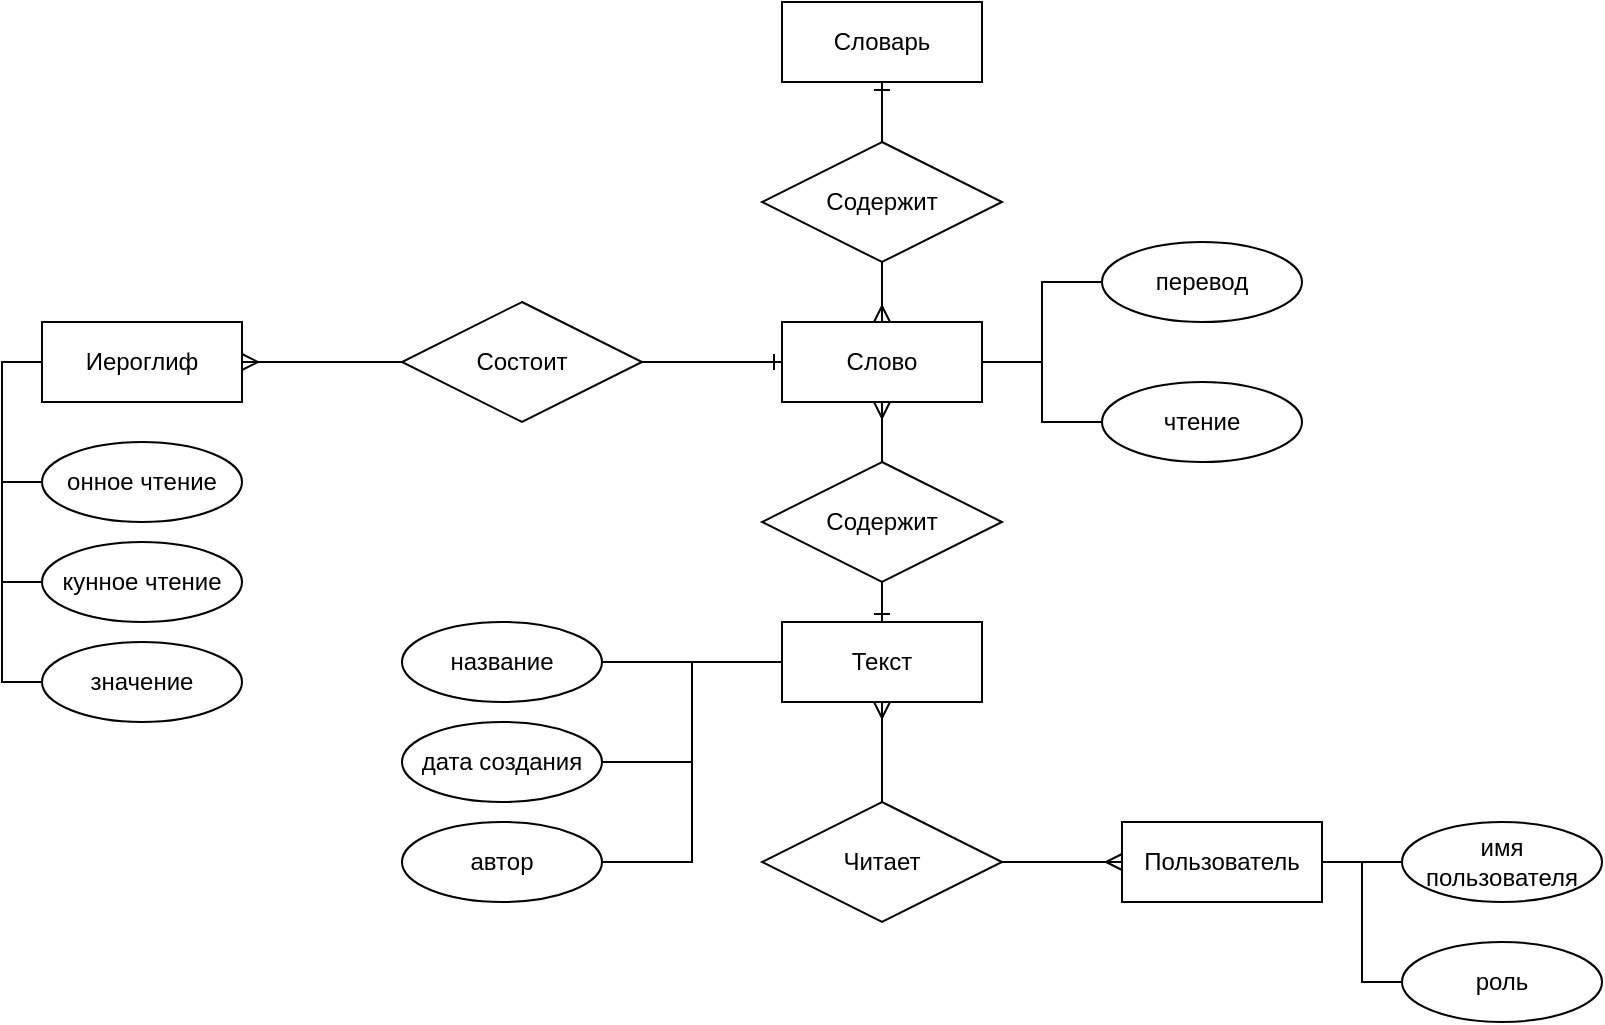 <mxfile version="21.2.8" type="device" pages="5">
  <diagram id="XTMppJTpt8pJ6Cv1bxBg" name="er">
    <mxGraphModel dx="1434" dy="1857" grid="1" gridSize="10" guides="1" tooltips="1" connect="1" arrows="1" fold="1" page="1" pageScale="1" pageWidth="850" pageHeight="1100" math="0" shadow="0">
      <root>
        <mxCell id="0" />
        <mxCell id="1" parent="0" />
        <mxCell id="jDNQtdLJgMR_1-DOhd2w-3" style="edgeStyle=orthogonalEdgeStyle;rounded=0;orthogonalLoop=1;jettySize=auto;html=1;startArrow=ERone;startFill=0;endArrow=ERmany;endFill=0;" parent="1" source="jDNQtdLJgMR_1-DOhd2w-2" target="jDNQtdLJgMR_1-DOhd2w-1" edge="1">
          <mxGeometry relative="1" as="geometry" />
        </mxCell>
        <mxCell id="jDNQtdLJgMR_1-DOhd2w-20" style="edgeStyle=orthogonalEdgeStyle;rounded=0;orthogonalLoop=1;jettySize=auto;html=1;entryX=0;entryY=0.5;entryDx=0;entryDy=0;startArrow=none;startFill=0;endArrow=none;endFill=0;" parent="1" source="jDNQtdLJgMR_1-DOhd2w-1" target="jDNQtdLJgMR_1-DOhd2w-7" edge="1">
          <mxGeometry relative="1" as="geometry">
            <Array as="points">
              <mxPoint x="100" y="140" />
              <mxPoint x="100" y="200" />
            </Array>
          </mxGeometry>
        </mxCell>
        <mxCell id="jDNQtdLJgMR_1-DOhd2w-21" style="edgeStyle=orthogonalEdgeStyle;rounded=0;orthogonalLoop=1;jettySize=auto;html=1;entryX=0;entryY=0.5;entryDx=0;entryDy=0;startArrow=none;startFill=0;endArrow=none;endFill=0;" parent="1" source="jDNQtdLJgMR_1-DOhd2w-1" target="jDNQtdLJgMR_1-DOhd2w-6" edge="1">
          <mxGeometry relative="1" as="geometry">
            <Array as="points">
              <mxPoint x="100" y="140" />
              <mxPoint x="100" y="250" />
            </Array>
          </mxGeometry>
        </mxCell>
        <mxCell id="jDNQtdLJgMR_1-DOhd2w-22" style="edgeStyle=orthogonalEdgeStyle;rounded=0;orthogonalLoop=1;jettySize=auto;html=1;entryX=0;entryY=0.5;entryDx=0;entryDy=0;startArrow=none;startFill=0;endArrow=none;endFill=0;" parent="1" source="jDNQtdLJgMR_1-DOhd2w-1" target="jDNQtdLJgMR_1-DOhd2w-5" edge="1">
          <mxGeometry relative="1" as="geometry">
            <Array as="points">
              <mxPoint x="100" y="140" />
              <mxPoint x="100" y="300" />
            </Array>
          </mxGeometry>
        </mxCell>
        <mxCell id="jDNQtdLJgMR_1-DOhd2w-1" value="Иероглиф" style="whiteSpace=wrap;html=1;align=center;" parent="1" vertex="1">
          <mxGeometry x="120" y="120" width="100" height="40" as="geometry" />
        </mxCell>
        <mxCell id="jDNQtdLJgMR_1-DOhd2w-11" style="edgeStyle=orthogonalEdgeStyle;rounded=0;orthogonalLoop=1;jettySize=auto;html=1;startArrow=ERone;startFill=0;endArrow=ERmany;endFill=0;" parent="1" source="jDNQtdLJgMR_1-DOhd2w-10" target="jDNQtdLJgMR_1-DOhd2w-2" edge="1">
          <mxGeometry relative="1" as="geometry" />
        </mxCell>
        <mxCell id="jDNQtdLJgMR_1-DOhd2w-29" style="edgeStyle=orthogonalEdgeStyle;rounded=0;orthogonalLoop=1;jettySize=auto;html=1;startArrow=none;startFill=0;endArrow=none;endFill=0;" parent="1" source="jDNQtdLJgMR_1-DOhd2w-2" target="jDNQtdLJgMR_1-DOhd2w-27" edge="1">
          <mxGeometry relative="1" as="geometry" />
        </mxCell>
        <mxCell id="jDNQtdLJgMR_1-DOhd2w-30" style="edgeStyle=orthogonalEdgeStyle;rounded=0;orthogonalLoop=1;jettySize=auto;html=1;startArrow=none;startFill=0;endArrow=none;endFill=0;" parent="1" source="jDNQtdLJgMR_1-DOhd2w-2" target="jDNQtdLJgMR_1-DOhd2w-28" edge="1">
          <mxGeometry relative="1" as="geometry" />
        </mxCell>
        <mxCell id="jDNQtdLJgMR_1-DOhd2w-2" value="Слово" style="whiteSpace=wrap;html=1;align=center;" parent="1" vertex="1">
          <mxGeometry x="490" y="120" width="100" height="40" as="geometry" />
        </mxCell>
        <mxCell id="jDNQtdLJgMR_1-DOhd2w-4" value="Состоит" style="shape=rhombus;perimeter=rhombusPerimeter;whiteSpace=wrap;html=1;align=center;" parent="1" vertex="1">
          <mxGeometry x="300" y="110" width="120" height="60" as="geometry" />
        </mxCell>
        <mxCell id="jDNQtdLJgMR_1-DOhd2w-5" value="значение" style="ellipse;whiteSpace=wrap;html=1;align=center;" parent="1" vertex="1">
          <mxGeometry x="120" y="280" width="100" height="40" as="geometry" />
        </mxCell>
        <mxCell id="jDNQtdLJgMR_1-DOhd2w-6" value="кунное чтение" style="ellipse;whiteSpace=wrap;html=1;align=center;" parent="1" vertex="1">
          <mxGeometry x="120" y="230" width="100" height="40" as="geometry" />
        </mxCell>
        <mxCell id="jDNQtdLJgMR_1-DOhd2w-7" value="онное чтение" style="ellipse;whiteSpace=wrap;html=1;align=center;" parent="1" vertex="1">
          <mxGeometry x="120" y="180" width="100" height="40" as="geometry" />
        </mxCell>
        <mxCell id="jDNQtdLJgMR_1-DOhd2w-10" value="Словарь" style="whiteSpace=wrap;html=1;align=center;" parent="1" vertex="1">
          <mxGeometry x="490" y="-40" width="100" height="40" as="geometry" />
        </mxCell>
        <mxCell id="jDNQtdLJgMR_1-DOhd2w-12" value="Содержит" style="shape=rhombus;perimeter=rhombusPerimeter;whiteSpace=wrap;html=1;align=center;" parent="1" vertex="1">
          <mxGeometry x="480" y="30" width="120" height="60" as="geometry" />
        </mxCell>
        <mxCell id="jDNQtdLJgMR_1-DOhd2w-14" style="edgeStyle=orthogonalEdgeStyle;rounded=0;orthogonalLoop=1;jettySize=auto;html=1;startArrow=ERone;startFill=0;endArrow=ERmany;endFill=0;" parent="1" source="jDNQtdLJgMR_1-DOhd2w-13" target="jDNQtdLJgMR_1-DOhd2w-2" edge="1">
          <mxGeometry relative="1" as="geometry" />
        </mxCell>
        <mxCell id="jDNQtdLJgMR_1-DOhd2w-33" style="edgeStyle=orthogonalEdgeStyle;rounded=0;orthogonalLoop=1;jettySize=auto;html=1;startArrow=none;startFill=0;endArrow=none;endFill=0;" parent="1" source="jDNQtdLJgMR_1-DOhd2w-13" target="jDNQtdLJgMR_1-DOhd2w-31" edge="1">
          <mxGeometry relative="1" as="geometry" />
        </mxCell>
        <mxCell id="jDNQtdLJgMR_1-DOhd2w-34" style="edgeStyle=orthogonalEdgeStyle;rounded=0;orthogonalLoop=1;jettySize=auto;html=1;entryX=1;entryY=0.5;entryDx=0;entryDy=0;startArrow=none;startFill=0;endArrow=none;endFill=0;" parent="1" source="jDNQtdLJgMR_1-DOhd2w-13" target="jDNQtdLJgMR_1-DOhd2w-32" edge="1">
          <mxGeometry relative="1" as="geometry" />
        </mxCell>
        <mxCell id="jDNQtdLJgMR_1-DOhd2w-36" style="edgeStyle=orthogonalEdgeStyle;rounded=0;orthogonalLoop=1;jettySize=auto;html=1;entryX=1;entryY=0.5;entryDx=0;entryDy=0;startArrow=none;startFill=0;endArrow=none;endFill=0;" parent="1" source="jDNQtdLJgMR_1-DOhd2w-13" target="jDNQtdLJgMR_1-DOhd2w-35" edge="1">
          <mxGeometry relative="1" as="geometry" />
        </mxCell>
        <mxCell id="jDNQtdLJgMR_1-DOhd2w-13" value="Текст" style="whiteSpace=wrap;html=1;align=center;" parent="1" vertex="1">
          <mxGeometry x="490" y="270" width="100" height="40" as="geometry" />
        </mxCell>
        <mxCell id="jDNQtdLJgMR_1-DOhd2w-15" value="Содержит" style="shape=rhombus;perimeter=rhombusPerimeter;whiteSpace=wrap;html=1;align=center;" parent="1" vertex="1">
          <mxGeometry x="480" y="190" width="120" height="60" as="geometry" />
        </mxCell>
        <mxCell id="jDNQtdLJgMR_1-DOhd2w-17" style="edgeStyle=orthogonalEdgeStyle;rounded=0;orthogonalLoop=1;jettySize=auto;html=1;startArrow=none;startFill=0;endArrow=ERmany;endFill=0;" parent="1" source="jDNQtdLJgMR_1-DOhd2w-18" target="jDNQtdLJgMR_1-DOhd2w-13" edge="1">
          <mxGeometry relative="1" as="geometry" />
        </mxCell>
        <mxCell id="jDNQtdLJgMR_1-DOhd2w-41" style="edgeStyle=orthogonalEdgeStyle;rounded=0;orthogonalLoop=1;jettySize=auto;html=1;startArrow=none;startFill=0;endArrow=none;endFill=0;" parent="1" source="jDNQtdLJgMR_1-DOhd2w-16" target="jDNQtdLJgMR_1-DOhd2w-37" edge="1">
          <mxGeometry relative="1" as="geometry" />
        </mxCell>
        <mxCell id="jDNQtdLJgMR_1-DOhd2w-44" style="edgeStyle=orthogonalEdgeStyle;rounded=0;orthogonalLoop=1;jettySize=auto;html=1;entryX=0;entryY=0.5;entryDx=0;entryDy=0;startArrow=none;startFill=0;endArrow=none;endFill=0;" parent="1" source="jDNQtdLJgMR_1-DOhd2w-16" target="jDNQtdLJgMR_1-DOhd2w-40" edge="1">
          <mxGeometry relative="1" as="geometry" />
        </mxCell>
        <mxCell id="jDNQtdLJgMR_1-DOhd2w-16" value="Пользователь" style="whiteSpace=wrap;html=1;align=center;" parent="1" vertex="1">
          <mxGeometry x="660" y="370" width="100" height="40" as="geometry" />
        </mxCell>
        <mxCell id="jDNQtdLJgMR_1-DOhd2w-18" value="Читает" style="shape=rhombus;perimeter=rhombusPerimeter;whiteSpace=wrap;html=1;align=center;" parent="1" vertex="1">
          <mxGeometry x="480" y="360" width="120" height="60" as="geometry" />
        </mxCell>
        <mxCell id="jDNQtdLJgMR_1-DOhd2w-19" value="" style="edgeStyle=orthogonalEdgeStyle;rounded=0;orthogonalLoop=1;jettySize=auto;html=1;startArrow=ERmany;startFill=0;endArrow=none;endFill=0;" parent="1" source="jDNQtdLJgMR_1-DOhd2w-16" target="jDNQtdLJgMR_1-DOhd2w-18" edge="1">
          <mxGeometry relative="1" as="geometry">
            <mxPoint x="660" y="390.029" as="sourcePoint" />
            <mxPoint x="540" y="310" as="targetPoint" />
          </mxGeometry>
        </mxCell>
        <mxCell id="jDNQtdLJgMR_1-DOhd2w-27" value="перевод" style="ellipse;whiteSpace=wrap;html=1;align=center;" parent="1" vertex="1">
          <mxGeometry x="650" y="80" width="100" height="40" as="geometry" />
        </mxCell>
        <mxCell id="jDNQtdLJgMR_1-DOhd2w-28" value="чтение" style="ellipse;whiteSpace=wrap;html=1;align=center;" parent="1" vertex="1">
          <mxGeometry x="650" y="150" width="100" height="40" as="geometry" />
        </mxCell>
        <mxCell id="jDNQtdLJgMR_1-DOhd2w-31" value="название" style="ellipse;whiteSpace=wrap;html=1;align=center;" parent="1" vertex="1">
          <mxGeometry x="300" y="270" width="100" height="40" as="geometry" />
        </mxCell>
        <mxCell id="jDNQtdLJgMR_1-DOhd2w-32" value="дата создания" style="ellipse;whiteSpace=wrap;html=1;align=center;" parent="1" vertex="1">
          <mxGeometry x="300" y="320" width="100" height="40" as="geometry" />
        </mxCell>
        <mxCell id="jDNQtdLJgMR_1-DOhd2w-35" value="автор" style="ellipse;whiteSpace=wrap;html=1;align=center;" parent="1" vertex="1">
          <mxGeometry x="300" y="370" width="100" height="40" as="geometry" />
        </mxCell>
        <mxCell id="jDNQtdLJgMR_1-DOhd2w-37" value="имя пользователя" style="ellipse;whiteSpace=wrap;html=1;align=center;" parent="1" vertex="1">
          <mxGeometry x="800" y="370" width="100" height="40" as="geometry" />
        </mxCell>
        <mxCell id="jDNQtdLJgMR_1-DOhd2w-40" value="роль" style="ellipse;whiteSpace=wrap;html=1;align=center;" parent="1" vertex="1">
          <mxGeometry x="800" y="430" width="100" height="40" as="geometry" />
        </mxCell>
      </root>
    </mxGraphModel>
  </diagram>
  <diagram id="GpcjdrmjWDZOrUsOatzm" name="usecase">
    <mxGraphModel dx="1434" dy="757" grid="1" gridSize="10" guides="1" tooltips="1" connect="1" arrows="1" fold="1" page="1" pageScale="1" pageWidth="850" pageHeight="1100" math="0" shadow="0">
      <root>
        <mxCell id="0" />
        <mxCell id="1" parent="0" />
        <mxCell id="zzZlyjfI5npRuXjIIty0-7" style="rounded=0;orthogonalLoop=1;jettySize=auto;html=1;startArrow=none;startFill=0;endArrow=classic;endFill=1;" parent="1" source="zzZlyjfI5npRuXjIIty0-1" target="zzZlyjfI5npRuXjIIty0-5" edge="1">
          <mxGeometry relative="1" as="geometry" />
        </mxCell>
        <mxCell id="zzZlyjfI5npRuXjIIty0-8" style="edgeStyle=none;rounded=0;orthogonalLoop=1;jettySize=auto;html=1;startArrow=none;startFill=0;endArrow=classic;endFill=1;" parent="1" source="zzZlyjfI5npRuXjIIty0-1" target="zzZlyjfI5npRuXjIIty0-6" edge="1">
          <mxGeometry relative="1" as="geometry" />
        </mxCell>
        <mxCell id="zzZlyjfI5npRuXjIIty0-9" style="edgeStyle=none;rounded=0;orthogonalLoop=1;jettySize=auto;html=1;startArrow=none;startFill=0;endArrow=classic;endFill=1;" parent="1" source="zzZlyjfI5npRuXjIIty0-1" target="zzZlyjfI5npRuXjIIty0-4" edge="1">
          <mxGeometry relative="1" as="geometry" />
        </mxCell>
        <mxCell id="zzZlyjfI5npRuXjIIty0-1" value="Пользователь" style="shape=umlActor;verticalLabelPosition=bottom;verticalAlign=top;html=1;outlineConnect=0;" parent="1" vertex="1">
          <mxGeometry x="220" y="110" width="30" height="60" as="geometry" />
        </mxCell>
        <mxCell id="zzZlyjfI5npRuXjIIty0-11" style="edgeStyle=none;rounded=0;orthogonalLoop=1;jettySize=auto;html=1;startArrow=none;startFill=0;endArrow=classic;endFill=1;" parent="1" source="zzZlyjfI5npRuXjIIty0-2" target="zzZlyjfI5npRuXjIIty0-4" edge="1">
          <mxGeometry relative="1" as="geometry" />
        </mxCell>
        <mxCell id="zzZlyjfI5npRuXjIIty0-14" style="edgeStyle=none;rounded=0;orthogonalLoop=1;jettySize=auto;html=1;startArrow=none;startFill=0;endArrow=classic;endFill=1;" parent="1" source="zzZlyjfI5npRuXjIIty0-2" target="zzZlyjfI5npRuXjIIty0-12" edge="1">
          <mxGeometry relative="1" as="geometry" />
        </mxCell>
        <mxCell id="zzZlyjfI5npRuXjIIty0-18" style="edgeStyle=none;rounded=0;orthogonalLoop=1;jettySize=auto;html=1;startArrow=none;startFill=0;endArrow=classic;endFill=1;" parent="1" source="zzZlyjfI5npRuXjIIty0-2" target="zzZlyjfI5npRuXjIIty0-15" edge="1">
          <mxGeometry relative="1" as="geometry" />
        </mxCell>
        <mxCell id="zzZlyjfI5npRuXjIIty0-19" style="edgeStyle=none;rounded=0;orthogonalLoop=1;jettySize=auto;html=1;startArrow=none;startFill=0;endArrow=classic;endFill=1;" parent="1" source="zzZlyjfI5npRuXjIIty0-2" target="zzZlyjfI5npRuXjIIty0-17" edge="1">
          <mxGeometry relative="1" as="geometry" />
        </mxCell>
        <mxCell id="zzZlyjfI5npRuXjIIty0-20" style="edgeStyle=none;rounded=0;orthogonalLoop=1;jettySize=auto;html=1;startArrow=none;startFill=0;endArrow=classic;endFill=1;" parent="1" source="zzZlyjfI5npRuXjIIty0-2" target="zzZlyjfI5npRuXjIIty0-16" edge="1">
          <mxGeometry relative="1" as="geometry" />
        </mxCell>
        <mxCell id="zzZlyjfI5npRuXjIIty0-24" style="edgeStyle=none;rounded=0;orthogonalLoop=1;jettySize=auto;html=1;startArrow=none;startFill=0;endArrow=classic;endFill=1;" parent="1" source="zzZlyjfI5npRuXjIIty0-2" target="zzZlyjfI5npRuXjIIty0-21" edge="1">
          <mxGeometry relative="1" as="geometry" />
        </mxCell>
        <mxCell id="zzZlyjfI5npRuXjIIty0-2" value="Администратор" style="shape=umlActor;verticalLabelPosition=bottom;verticalAlign=top;html=1;outlineConnect=0;" parent="1" vertex="1">
          <mxGeometry x="380" y="410" width="30" height="60" as="geometry" />
        </mxCell>
        <mxCell id="zzZlyjfI5npRuXjIIty0-10" style="edgeStyle=none;rounded=0;orthogonalLoop=1;jettySize=auto;html=1;startArrow=none;startFill=0;endArrow=classic;endFill=1;" parent="1" source="zzZlyjfI5npRuXjIIty0-3" target="zzZlyjfI5npRuXjIIty0-4" edge="1">
          <mxGeometry relative="1" as="geometry" />
        </mxCell>
        <mxCell id="zzZlyjfI5npRuXjIIty0-13" style="edgeStyle=none;rounded=0;orthogonalLoop=1;jettySize=auto;html=1;startArrow=none;startFill=0;endArrow=classic;endFill=1;" parent="1" source="zzZlyjfI5npRuXjIIty0-3" target="zzZlyjfI5npRuXjIIty0-12" edge="1">
          <mxGeometry relative="1" as="geometry" />
        </mxCell>
        <mxCell id="zzZlyjfI5npRuXjIIty0-22" style="edgeStyle=none;rounded=0;orthogonalLoop=1;jettySize=auto;html=1;startArrow=none;startFill=0;endArrow=classic;endFill=1;" parent="1" source="zzZlyjfI5npRuXjIIty0-3" target="zzZlyjfI5npRuXjIIty0-21" edge="1">
          <mxGeometry relative="1" as="geometry" />
        </mxCell>
        <mxCell id="zzZlyjfI5npRuXjIIty0-3" value="Модератор" style="shape=umlActor;verticalLabelPosition=bottom;verticalAlign=top;html=1;outlineConnect=0;" parent="1" vertex="1">
          <mxGeometry x="60" y="410" width="30" height="60" as="geometry" />
        </mxCell>
        <mxCell id="zzZlyjfI5npRuXjIIty0-4" value="Просмотр&lt;br&gt;текста" style="ellipse;whiteSpace=wrap;html=1;" parent="1" vertex="1">
          <mxGeometry x="185" y="280" width="100" height="60" as="geometry" />
        </mxCell>
        <mxCell id="zzZlyjfI5npRuXjIIty0-5" value="Аутентификация" style="ellipse;whiteSpace=wrap;html=1;" parent="1" vertex="1">
          <mxGeometry x="60" y="50" width="100" height="60" as="geometry" />
        </mxCell>
        <mxCell id="zzZlyjfI5npRuXjIIty0-6" value="Добавление слова&lt;br&gt;в словарь" style="ellipse;whiteSpace=wrap;html=1;" parent="1" vertex="1">
          <mxGeometry x="310" y="50" width="100" height="60" as="geometry" />
        </mxCell>
        <mxCell id="zzZlyjfI5npRuXjIIty0-12" value="Добавление&lt;br&gt;текста" style="ellipse;whiteSpace=wrap;html=1;" parent="1" vertex="1">
          <mxGeometry x="185" y="580" width="100" height="60" as="geometry" />
        </mxCell>
        <mxCell id="zzZlyjfI5npRuXjIIty0-15" value="Манипуляции с учетными записями" style="ellipse;whiteSpace=wrap;html=1;" parent="1" vertex="1">
          <mxGeometry x="430" y="310" width="100" height="60" as="geometry" />
        </mxCell>
        <mxCell id="zzZlyjfI5npRuXjIIty0-16" value="Изменение&lt;br&gt;данных о&lt;br&gt;пользователе" style="ellipse;whiteSpace=wrap;html=1;" parent="1" vertex="1">
          <mxGeometry x="430" y="520" width="100" height="60" as="geometry" />
        </mxCell>
        <mxCell id="zzZlyjfI5npRuXjIIty0-17" value="Просмотр активности" style="ellipse;whiteSpace=wrap;html=1;" parent="1" vertex="1">
          <mxGeometry x="540" y="410" width="100" height="60" as="geometry" />
        </mxCell>
        <mxCell id="zzZlyjfI5npRuXjIIty0-21" value="Управление&lt;br&gt;доступом к&lt;br&gt;текстам" style="ellipse;whiteSpace=wrap;html=1;" parent="1" vertex="1">
          <mxGeometry x="185" y="410" width="100" height="60" as="geometry" />
        </mxCell>
      </root>
    </mxGraphModel>
  </diagram>
  <diagram id="y7BSyUovyVkRzE-VkqWB" name="admin">
    <mxGraphModel dx="1195" dy="1731" grid="1" gridSize="10" guides="1" tooltips="1" connect="1" arrows="1" fold="1" page="1" pageScale="1" pageWidth="850" pageHeight="1100" math="0" shadow="0">
      <root>
        <mxCell id="0" />
        <mxCell id="1" parent="0" />
        <mxCell id="NNRcQ52x9Sc87RbNtNvq-4" value="" style="rounded=0;whiteSpace=wrap;html=1;" vertex="1" parent="1">
          <mxGeometry x="405" y="-1040" width="590" height="470" as="geometry" />
        </mxCell>
        <mxCell id="AGvPU1wV6yWdB_ByOjXv-1" style="edgeStyle=orthogonalEdgeStyle;rounded=0;orthogonalLoop=1;jettySize=auto;html=1;" edge="1" parent="1" source="NNRcQ52x9Sc87RbNtNvq-1" target="NNRcQ52x9Sc87RbNtNvq-2">
          <mxGeometry relative="1" as="geometry" />
        </mxCell>
        <mxCell id="NNRcQ52x9Sc87RbNtNvq-1" value="Администратор" style="rounded=0;whiteSpace=wrap;html=1;" vertex="1" parent="1">
          <mxGeometry x="40" y="-850" width="110" height="40" as="geometry" />
        </mxCell>
        <mxCell id="NNRcQ52x9Sc87RbNtNvq-2" value="Аутентификация" style="ellipse;whiteSpace=wrap;html=1;" vertex="1" parent="1">
          <mxGeometry x="200" y="-855" width="150" height="50" as="geometry" />
        </mxCell>
        <mxCell id="NNRcQ52x9Sc87RbNtNvq-7" style="rounded=0;orthogonalLoop=1;jettySize=auto;html=1;entryX=0;entryY=0.5;entryDx=0;entryDy=0;" edge="1" parent="1" source="NNRcQ52x9Sc87RbNtNvq-3" target="NNRcQ52x9Sc87RbNtNvq-6">
          <mxGeometry relative="1" as="geometry" />
        </mxCell>
        <mxCell id="azYQPcrctjk0SPsSRCqA-8" style="edgeStyle=orthogonalEdgeStyle;rounded=0;orthogonalLoop=1;jettySize=auto;html=1;" edge="1" parent="1" source="NNRcQ52x9Sc87RbNtNvq-3" target="azYQPcrctjk0SPsSRCqA-2">
          <mxGeometry relative="1" as="geometry" />
        </mxCell>
        <mxCell id="azYQPcrctjk0SPsSRCqA-9" style="rounded=0;orthogonalLoop=1;jettySize=auto;html=1;entryX=0;entryY=0.5;entryDx=0;entryDy=0;" edge="1" parent="1" source="NNRcQ52x9Sc87RbNtNvq-3" target="azYQPcrctjk0SPsSRCqA-3">
          <mxGeometry relative="1" as="geometry" />
        </mxCell>
        <mxCell id="NNRcQ52x9Sc87RbNtNvq-3" value="" style="strokeWidth=1;html=1;shape=mxgraph.flowchart.annotation_1;align=left;pointerEvents=1;direction=west;" vertex="1" parent="1">
          <mxGeometry x="350" y="-880" width="20" height="100" as="geometry" />
        </mxCell>
        <mxCell id="azYQPcrctjk0SPsSRCqA-11" value="&amp;lt;&amp;lt;extend&amp;gt;&amp;gt;" style="edgeStyle=none;shape=connector;rounded=0;orthogonalLoop=1;jettySize=auto;html=1;dashed=1;labelBackgroundColor=default;strokeColor=default;fontFamily=Helvetica;fontSize=11;fontColor=default;endArrow=classic;exitX=0;exitY=0.5;exitDx=0;exitDy=0;entryX=1;entryY=0.5;entryDx=0;entryDy=0;" edge="1" parent="1" source="azYQPcrctjk0SPsSRCqA-1" target="NNRcQ52x9Sc87RbNtNvq-6">
          <mxGeometry relative="1" as="geometry" />
        </mxCell>
        <mxCell id="NNRcQ52x9Sc87RbNtNvq-6" value="Просмотр текста" style="ellipse;whiteSpace=wrap;html=1;" vertex="1" parent="1">
          <mxGeometry x="470" y="-760" width="150" height="50" as="geometry" />
        </mxCell>
        <mxCell id="NNRcQ52x9Sc87RbNtNvq-10" value="&amp;lt;&amp;lt;include&amp;gt;&amp;gt;" style="rounded=0;orthogonalLoop=1;jettySize=auto;html=1;dashed=1;" edge="1" parent="1" source="NNRcQ52x9Sc87RbNtNvq-6" target="NNRcQ52x9Sc87RbNtNvq-9">
          <mxGeometry relative="1" as="geometry" />
        </mxCell>
        <mxCell id="NNRcQ52x9Sc87RbNtNvq-9" value="Просмотр информации о тексте" style="ellipse;whiteSpace=wrap;html=1;" vertex="1" parent="1">
          <mxGeometry x="760" y="-720" width="150" height="50" as="geometry" />
        </mxCell>
        <mxCell id="azYQPcrctjk0SPsSRCqA-1" value="Управление доступом к текстам" style="ellipse;whiteSpace=wrap;html=1;" vertex="1" parent="1">
          <mxGeometry x="760" y="-810" width="150" height="50" as="geometry" />
        </mxCell>
        <mxCell id="azYQPcrctjk0SPsSRCqA-10" value="&amp;lt;&amp;lt;extend&amp;gt;&amp;gt;" style="rounded=0;orthogonalLoop=1;jettySize=auto;html=1;dashed=1;exitX=0;exitY=0.5;exitDx=0;exitDy=0;entryX=1;entryY=0.5;entryDx=0;entryDy=0;" edge="1" parent="1" source="azYQPcrctjk0SPsSRCqA-1" target="azYQPcrctjk0SPsSRCqA-2">
          <mxGeometry relative="1" as="geometry" />
        </mxCell>
        <mxCell id="azYQPcrctjk0SPsSRCqA-2" value="Добавление текста" style="ellipse;whiteSpace=wrap;html=1;" vertex="1" parent="1">
          <mxGeometry x="470" y="-855" width="150" height="50" as="geometry" />
        </mxCell>
        <mxCell id="azYQPcrctjk0SPsSRCqA-6" value="&amp;lt;&amp;lt;include&amp;gt;&amp;gt;" style="edgeStyle=orthogonalEdgeStyle;rounded=0;orthogonalLoop=1;jettySize=auto;html=1;dashed=1;" edge="1" parent="1" source="azYQPcrctjk0SPsSRCqA-3" target="azYQPcrctjk0SPsSRCqA-5">
          <mxGeometry relative="1" as="geometry" />
        </mxCell>
        <mxCell id="azYQPcrctjk0SPsSRCqA-7" value="&amp;lt;&amp;lt;extend&amp;gt;&amp;gt;" style="rounded=0;orthogonalLoop=1;jettySize=auto;html=1;dashed=1;" edge="1" parent="1" source="azYQPcrctjk0SPsSRCqA-4" target="azYQPcrctjk0SPsSRCqA-3">
          <mxGeometry relative="1" as="geometry" />
        </mxCell>
        <mxCell id="azYQPcrctjk0SPsSRCqA-3" value="Манипуляция с &lt;br&gt;учетными записями" style="ellipse;whiteSpace=wrap;html=1;" vertex="1" parent="1">
          <mxGeometry x="470" y="-940" width="150" height="50" as="geometry" />
        </mxCell>
        <mxCell id="azYQPcrctjk0SPsSRCqA-4" value="Просмотр активности" style="ellipse;whiteSpace=wrap;html=1;" vertex="1" parent="1">
          <mxGeometry x="760" y="-1020" width="150" height="50" as="geometry" />
        </mxCell>
        <mxCell id="azYQPcrctjk0SPsSRCqA-5" value="Изменение данных о пользователе" style="ellipse;whiteSpace=wrap;html=1;" vertex="1" parent="1">
          <mxGeometry x="760" y="-930" width="150" height="50" as="geometry" />
        </mxCell>
      </root>
    </mxGraphModel>
  </diagram>
  <diagram id="GhPCFZkwT-fqrKg7mEE3" name="user">
    <mxGraphModel dx="1195" dy="1731" grid="1" gridSize="10" guides="1" tooltips="1" connect="1" arrows="1" fold="1" page="1" pageScale="1" pageWidth="850" pageHeight="1100" math="0" shadow="0">
      <root>
        <mxCell id="0" />
        <mxCell id="1" parent="0" />
        <mxCell id="yUQ2DNuUCpIowV-zW8JQ-7" value="&amp;lt;&amp;lt;extend&amp;gt;&amp;gt;" style="rounded=0;orthogonalLoop=1;jettySize=auto;html=1;dashed=1;" edge="1" parent="1" source="yUQ2DNuUCpIowV-zW8JQ-8">
          <mxGeometry relative="1" as="geometry">
            <mxPoint x="572.615" y="178.371" as="targetPoint" />
          </mxGeometry>
        </mxCell>
        <mxCell id="yUQ2DNuUCpIowV-zW8JQ-9" value="&amp;lt;&amp;lt;include&amp;gt;&amp;gt;" style="rounded=0;orthogonalLoop=1;jettySize=auto;html=1;dashed=1;" edge="1" parent="1" target="yUQ2DNuUCpIowV-zW8JQ-10">
          <mxGeometry relative="1" as="geometry">
            <mxPoint x="575.279" y="221.089" as="sourcePoint" />
          </mxGeometry>
        </mxCell>
        <mxCell id="D-LB1W-R_doX9PgMGtvS-1" value="" style="rounded=0;whiteSpace=wrap;html=1;" vertex="1" parent="1">
          <mxGeometry x="405" y="-980" width="590" height="300" as="geometry" />
        </mxCell>
        <mxCell id="D-LB1W-R_doX9PgMGtvS-2" style="edgeStyle=orthogonalEdgeStyle;rounded=0;orthogonalLoop=1;jettySize=auto;html=1;" edge="1" parent="1" source="D-LB1W-R_doX9PgMGtvS-3" target="D-LB1W-R_doX9PgMGtvS-4">
          <mxGeometry relative="1" as="geometry" />
        </mxCell>
        <mxCell id="D-LB1W-R_doX9PgMGtvS-3" value="Администратор" style="rounded=0;whiteSpace=wrap;html=1;" vertex="1" parent="1">
          <mxGeometry x="40" y="-850" width="110" height="40" as="geometry" />
        </mxCell>
        <mxCell id="D-LB1W-R_doX9PgMGtvS-4" value="Аутентификация" style="ellipse;whiteSpace=wrap;html=1;" vertex="1" parent="1">
          <mxGeometry x="200" y="-855" width="150" height="50" as="geometry" />
        </mxCell>
        <mxCell id="D-LB1W-R_doX9PgMGtvS-5" style="rounded=0;orthogonalLoop=1;jettySize=auto;html=1;entryX=0;entryY=0.5;entryDx=0;entryDy=0;" edge="1" parent="1" source="D-LB1W-R_doX9PgMGtvS-8" target="D-LB1W-R_doX9PgMGtvS-10">
          <mxGeometry relative="1" as="geometry" />
        </mxCell>
        <mxCell id="D-LB1W-R_doX9PgMGtvS-8" value="" style="strokeWidth=1;html=1;shape=mxgraph.flowchart.annotation_1;align=left;pointerEvents=1;direction=west;" vertex="1" parent="1">
          <mxGeometry x="350" y="-880" width="20" height="100" as="geometry" />
        </mxCell>
        <mxCell id="D-LB1W-R_doX9PgMGtvS-10" value="Просмотр текста" style="ellipse;whiteSpace=wrap;html=1;" vertex="1" parent="1">
          <mxGeometry x="470" y="-855" width="150" height="50" as="geometry" />
        </mxCell>
        <mxCell id="D-LB1W-R_doX9PgMGtvS-11" value="&amp;lt;&amp;lt;include&amp;gt;&amp;gt;" style="rounded=0;orthogonalLoop=1;jettySize=auto;html=1;dashed=1;" edge="1" parent="1" source="D-LB1W-R_doX9PgMGtvS-10" target="D-LB1W-R_doX9PgMGtvS-12">
          <mxGeometry relative="1" as="geometry" />
        </mxCell>
        <mxCell id="D-LB1W-R_doX9PgMGtvS-12" value="Просмотр информации о тексте" style="ellipse;whiteSpace=wrap;html=1;" vertex="1" parent="1">
          <mxGeometry x="760" y="-760" width="150" height="50" as="geometry" />
        </mxCell>
        <mxCell id="0yeY4EzLllYTNazOyYRW-2" value="&amp;lt;&amp;lt;extend&amp;gt;&amp;gt;" style="edgeStyle=none;shape=connector;rounded=0;orthogonalLoop=1;jettySize=auto;html=1;dashed=1;labelBackgroundColor=default;strokeColor=default;fontFamily=Helvetica;fontSize=11;fontColor=default;endArrow=classic;" edge="1" parent="1" source="0yeY4EzLllYTNazOyYRW-1" target="D-LB1W-R_doX9PgMGtvS-10">
          <mxGeometry relative="1" as="geometry" />
        </mxCell>
        <mxCell id="0yeY4EzLllYTNazOyYRW-1" value="Добавление слова в словарь" style="ellipse;whiteSpace=wrap;html=1;" vertex="1" parent="1">
          <mxGeometry x="760" y="-960" width="150" height="50" as="geometry" />
        </mxCell>
      </root>
    </mxGraphModel>
  </diagram>
  <diagram id="xOpMLpAJkwdoqxhSWJZo" name="mod">
    <mxGraphModel dx="1434" dy="1857" grid="1" gridSize="10" guides="1" tooltips="1" connect="1" arrows="1" fold="1" page="1" pageScale="1" pageWidth="850" pageHeight="1100" math="0" shadow="0">
      <root>
        <mxCell id="0" />
        <mxCell id="1" parent="0" />
        <mxCell id="3NEsgXTRtrbQwLPxkga6-1" value="" style="rounded=0;whiteSpace=wrap;html=1;" vertex="1" parent="1">
          <mxGeometry x="425" y="-10" width="545" height="470" as="geometry" />
        </mxCell>
        <mxCell id="3NEsgXTRtrbQwLPxkga6-2" style="edgeStyle=orthogonalEdgeStyle;rounded=0;orthogonalLoop=1;jettySize=auto;html=1;" edge="1" parent="1" source="3NEsgXTRtrbQwLPxkga6-3" target="3NEsgXTRtrbQwLPxkga6-4">
          <mxGeometry relative="1" as="geometry" />
        </mxCell>
        <mxCell id="3NEsgXTRtrbQwLPxkga6-3" value="Модератор" style="rounded=0;whiteSpace=wrap;html=1;" vertex="1" parent="1">
          <mxGeometry x="60" y="180" width="110" height="40" as="geometry" />
        </mxCell>
        <mxCell id="3NEsgXTRtrbQwLPxkga6-4" value="Аутентификация" style="ellipse;whiteSpace=wrap;html=1;" vertex="1" parent="1">
          <mxGeometry x="220" y="175" width="150" height="50" as="geometry" />
        </mxCell>
        <mxCell id="3NEsgXTRtrbQwLPxkga6-5" style="rounded=0;orthogonalLoop=1;jettySize=auto;html=1;entryX=0;entryY=0.5;entryDx=0;entryDy=0;" edge="1" parent="1" source="3NEsgXTRtrbQwLPxkga6-8" target="3NEsgXTRtrbQwLPxkga6-10">
          <mxGeometry relative="1" as="geometry" />
        </mxCell>
        <mxCell id="3NEsgXTRtrbQwLPxkga6-6" style="rounded=0;orthogonalLoop=1;jettySize=auto;html=1;" edge="1" parent="1" source="3NEsgXTRtrbQwLPxkga6-8" target="3NEsgXTRtrbQwLPxkga6-15">
          <mxGeometry relative="1" as="geometry" />
        </mxCell>
        <mxCell id="3NEsgXTRtrbQwLPxkga6-8" value="" style="strokeWidth=1;html=1;shape=mxgraph.flowchart.annotation_1;align=left;pointerEvents=1;direction=west;" vertex="1" parent="1">
          <mxGeometry x="370" y="150" width="20" height="100" as="geometry" />
        </mxCell>
        <mxCell id="3NEsgXTRtrbQwLPxkga6-9" value="&amp;lt;&amp;lt;extend&amp;gt;&amp;gt;" style="edgeStyle=none;shape=connector;rounded=0;orthogonalLoop=1;jettySize=auto;html=1;dashed=1;labelBackgroundColor=default;strokeColor=default;fontFamily=Helvetica;fontSize=11;fontColor=default;endArrow=classic;exitX=0;exitY=0.5;exitDx=0;exitDy=0;" edge="1" parent="1" source="3NEsgXTRtrbQwLPxkga6-13" target="3NEsgXTRtrbQwLPxkga6-10">
          <mxGeometry relative="1" as="geometry" />
        </mxCell>
        <mxCell id="3NEsgXTRtrbQwLPxkga6-10" value="Просмотр текста" style="ellipse;whiteSpace=wrap;html=1;" vertex="1" parent="1">
          <mxGeometry x="490" y="270" width="150" height="50" as="geometry" />
        </mxCell>
        <mxCell id="3NEsgXTRtrbQwLPxkga6-11" value="&amp;lt;&amp;lt;include&amp;gt;&amp;gt;" style="rounded=0;orthogonalLoop=1;jettySize=auto;html=1;dashed=1;" edge="1" parent="1" source="3NEsgXTRtrbQwLPxkga6-10" target="3NEsgXTRtrbQwLPxkga6-12">
          <mxGeometry relative="1" as="geometry" />
        </mxCell>
        <mxCell id="3NEsgXTRtrbQwLPxkga6-12" value="Просмотр информации о тексте" style="ellipse;whiteSpace=wrap;html=1;" vertex="1" parent="1">
          <mxGeometry x="780" y="330" width="150" height="50" as="geometry" />
        </mxCell>
        <mxCell id="3NEsgXTRtrbQwLPxkga6-13" value="Управление доступом к текстам" style="ellipse;whiteSpace=wrap;html=1;" vertex="1" parent="1">
          <mxGeometry x="780" y="160" width="150" height="50" as="geometry" />
        </mxCell>
        <mxCell id="3NEsgXTRtrbQwLPxkga6-14" value="&amp;lt;&amp;lt;extend&amp;gt;&amp;gt;" style="rounded=0;orthogonalLoop=1;jettySize=auto;html=1;dashed=1;exitX=0;exitY=0.5;exitDx=0;exitDy=0;" edge="1" parent="1" source="3NEsgXTRtrbQwLPxkga6-13" target="3NEsgXTRtrbQwLPxkga6-15">
          <mxGeometry relative="1" as="geometry" />
        </mxCell>
        <mxCell id="3NEsgXTRtrbQwLPxkga6-15" value="Добавление текста" style="ellipse;whiteSpace=wrap;html=1;" vertex="1" parent="1">
          <mxGeometry x="490" y="80" width="150" height="50" as="geometry" />
        </mxCell>
      </root>
    </mxGraphModel>
  </diagram>
</mxfile>
